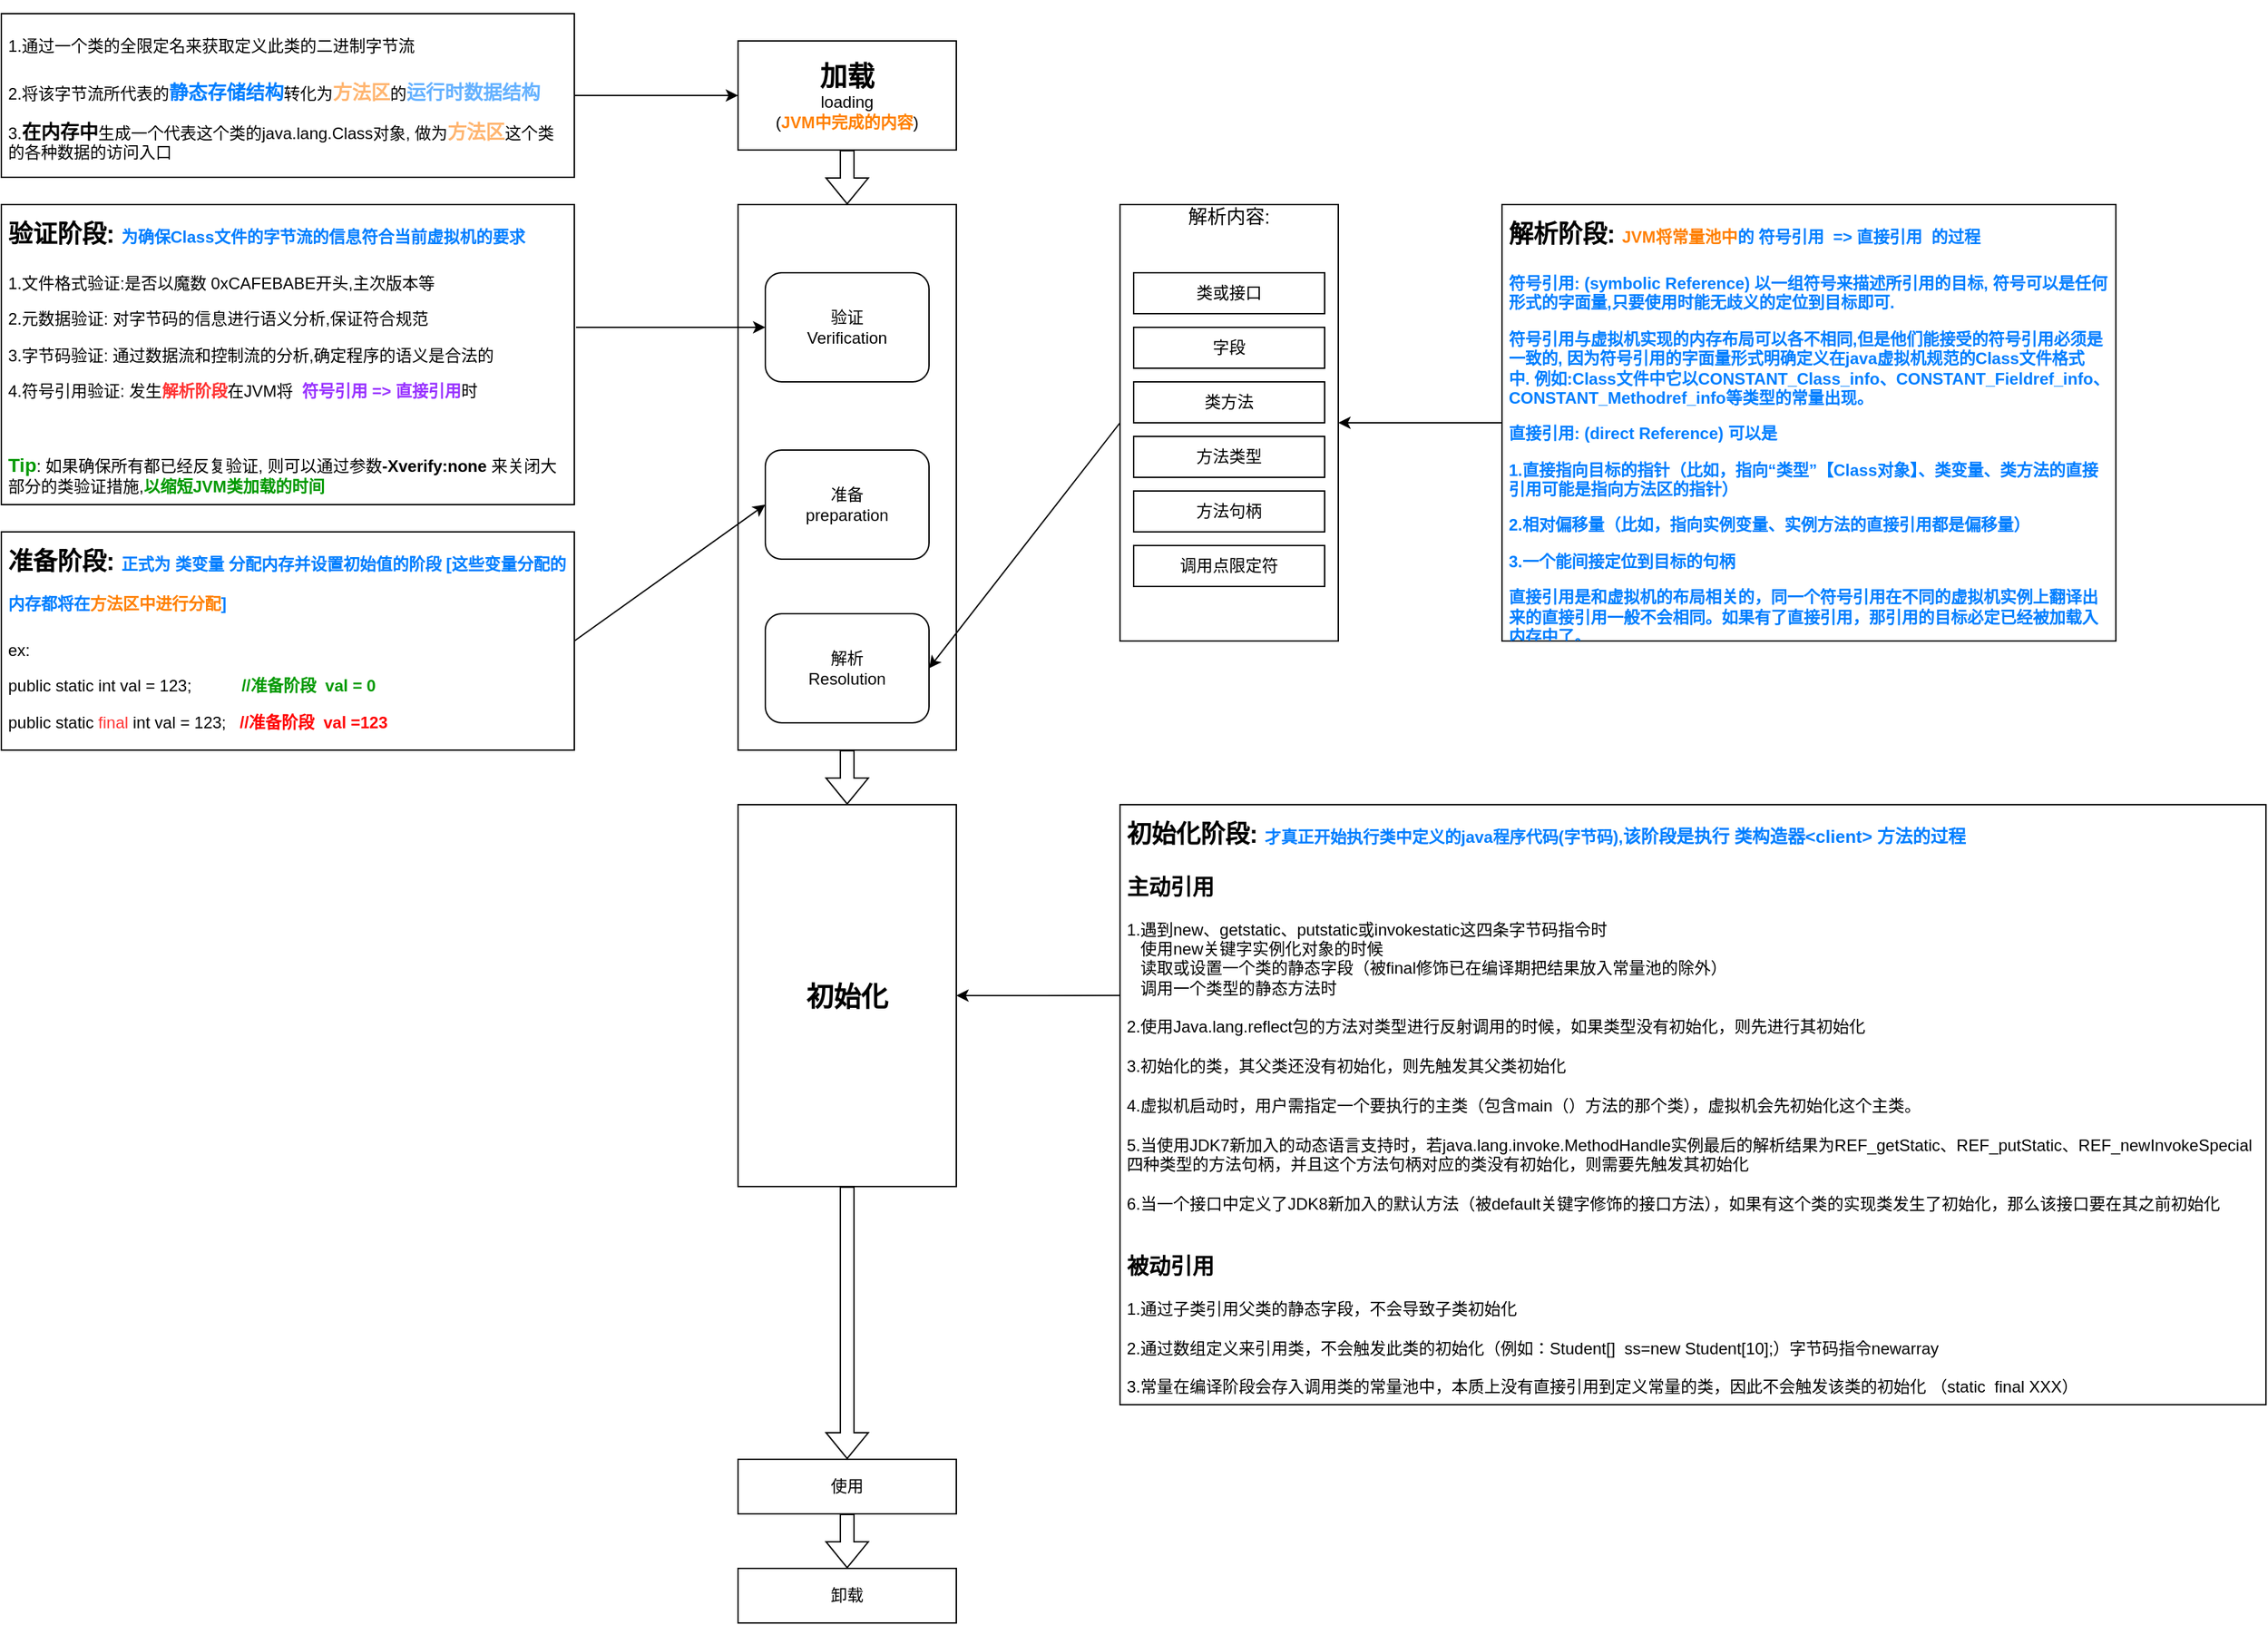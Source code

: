 <mxfile version="13.6.2" type="device"><diagram id="p9818HrjN_gHEI2ix3eD" name="类加载过程"><mxGraphModel dx="946" dy="680" grid="1" gridSize="10" guides="1" tooltips="1" connect="1" arrows="1" fold="1" page="1" pageScale="1" pageWidth="1920" pageHeight="1200" math="0" shadow="0"><root><mxCell id="0"/><mxCell id="1" parent="0"/><mxCell id="aizqTz0kQsFHf7_SPEHn-10" style="edgeStyle=orthogonalEdgeStyle;rounded=0;orthogonalLoop=1;jettySize=auto;html=1;exitX=0.5;exitY=1;exitDx=0;exitDy=0;entryX=0.5;entryY=0;entryDx=0;entryDy=0;shape=flexArrow;" edge="1" parent="1" source="aizqTz0kQsFHf7_SPEHn-1" target="aizqTz0kQsFHf7_SPEHn-2"><mxGeometry relative="1" as="geometry"/></mxCell><mxCell id="aizqTz0kQsFHf7_SPEHn-1" value="&lt;b&gt;&lt;font style=&quot;font-size: 20px&quot;&gt;加载&lt;br&gt;&lt;/font&gt;&lt;/b&gt;loading&lt;br&gt;(&lt;b&gt;&lt;font color=&quot;#ff8000&quot;&gt;JVM中完成的内容&lt;/font&gt;&lt;/b&gt;)" style="rounded=0;whiteSpace=wrap;html=1;" vertex="1" parent="1"><mxGeometry x="560" y="40" width="160" height="80" as="geometry"/></mxCell><mxCell id="aizqTz0kQsFHf7_SPEHn-11" style="edgeStyle=orthogonalEdgeStyle;shape=flexArrow;rounded=0;orthogonalLoop=1;jettySize=auto;html=1;exitX=0.5;exitY=1;exitDx=0;exitDy=0;entryX=0.5;entryY=0;entryDx=0;entryDy=0;" edge="1" parent="1" source="aizqTz0kQsFHf7_SPEHn-2" target="aizqTz0kQsFHf7_SPEHn-3"><mxGeometry relative="1" as="geometry"/></mxCell><mxCell id="aizqTz0kQsFHf7_SPEHn-2" value="&lt;b&gt;&lt;font style=&quot;font-size: 20px&quot;&gt;连接&lt;/font&gt;&lt;/b&gt;&lt;br&gt;&lt;br&gt;&lt;br&gt;&lt;br&gt;&lt;br&gt;&lt;br&gt;&lt;br&gt;&lt;br&gt;&lt;br&gt;&lt;br&gt;&lt;br&gt;&lt;br&gt;&lt;br&gt;&lt;br&gt;&lt;br&gt;&lt;br&gt;&lt;br&gt;&lt;br&gt;&lt;br&gt;" style="rounded=0;whiteSpace=wrap;html=1;" vertex="1" parent="1"><mxGeometry x="560" y="160" width="160" height="400" as="geometry"/></mxCell><mxCell id="aizqTz0kQsFHf7_SPEHn-12" style="edgeStyle=orthogonalEdgeStyle;shape=flexArrow;rounded=0;orthogonalLoop=1;jettySize=auto;html=1;exitX=0.5;exitY=1;exitDx=0;exitDy=0;entryX=0.5;entryY=0;entryDx=0;entryDy=0;" edge="1" parent="1" source="aizqTz0kQsFHf7_SPEHn-3" target="aizqTz0kQsFHf7_SPEHn-4"><mxGeometry relative="1" as="geometry"/></mxCell><mxCell id="aizqTz0kQsFHf7_SPEHn-3" value="&lt;font style=&quot;font-size: 20px&quot;&gt;&lt;b&gt;初始化&lt;/b&gt;&lt;/font&gt;" style="rounded=0;whiteSpace=wrap;html=1;" vertex="1" parent="1"><mxGeometry x="560" y="600" width="160" height="280" as="geometry"/></mxCell><mxCell id="aizqTz0kQsFHf7_SPEHn-13" style="edgeStyle=orthogonalEdgeStyle;shape=flexArrow;rounded=0;orthogonalLoop=1;jettySize=auto;html=1;exitX=0.5;exitY=1;exitDx=0;exitDy=0;entryX=0.5;entryY=0;entryDx=0;entryDy=0;" edge="1" parent="1" source="aizqTz0kQsFHf7_SPEHn-4" target="aizqTz0kQsFHf7_SPEHn-5"><mxGeometry relative="1" as="geometry"/></mxCell><mxCell id="aizqTz0kQsFHf7_SPEHn-4" value="使用" style="rounded=0;whiteSpace=wrap;html=1;" vertex="1" parent="1"><mxGeometry x="560" y="1080" width="160" height="40" as="geometry"/></mxCell><mxCell id="aizqTz0kQsFHf7_SPEHn-5" value="卸载" style="rounded=0;whiteSpace=wrap;html=1;" vertex="1" parent="1"><mxGeometry x="560" y="1160" width="160" height="40" as="geometry"/></mxCell><mxCell id="aizqTz0kQsFHf7_SPEHn-9" style="edgeStyle=orthogonalEdgeStyle;rounded=0;orthogonalLoop=1;jettySize=auto;html=1;exitX=1;exitY=0.5;exitDx=0;exitDy=0;entryX=0;entryY=0.5;entryDx=0;entryDy=0;" edge="1" parent="1" source="aizqTz0kQsFHf7_SPEHn-8" target="aizqTz0kQsFHf7_SPEHn-1"><mxGeometry relative="1" as="geometry"/></mxCell><mxCell id="aizqTz0kQsFHf7_SPEHn-8" value="&lt;h1&gt;&lt;font style=&quot;font-weight: normal ; line-height: 100% ; font-size: 12px&quot;&gt;1.通过一个类的全限定名来获取定义此类的二进制字节流&lt;/font&gt;&lt;/h1&gt;&lt;div&gt;&lt;font style=&quot;font-size: 12px ; font-weight: normal ; line-height: 100%&quot;&gt;2.将该字节流所代表的&lt;/font&gt;&lt;font style=&quot;line-height: 100%&quot; size=&quot;1&quot; color=&quot;#007fff&quot;&gt;&lt;b style=&quot;font-size: 14px&quot;&gt;静态存储结构&lt;/b&gt;&lt;/font&gt;&lt;font style=&quot;font-size: 12px ; font-weight: normal ; line-height: 100%&quot;&gt;转化为&lt;/font&gt;&lt;font style=&quot;line-height: 100%&quot; size=&quot;1&quot; color=&quot;#ffb570&quot;&gt;&lt;b style=&quot;font-size: 14px&quot;&gt;方法区&lt;/b&gt;&lt;/font&gt;&lt;font style=&quot;font-size: 12px ; font-weight: normal ; line-height: 100%&quot;&gt;的&lt;/font&gt;&lt;font style=&quot;line-height: 100% ; font-size: 14px&quot; color=&quot;#66b2ff&quot;&gt;&lt;b&gt;运行时数据结构&lt;/b&gt;&lt;/font&gt;&lt;/div&gt;&lt;div&gt;&lt;font style=&quot;font-size: 12px ; font-weight: normal ; line-height: 100%&quot;&gt;&lt;br&gt;&lt;/font&gt;&lt;/div&gt;&lt;div&gt;&lt;font style=&quot;font-size: 12px ; font-weight: normal ; line-height: 100%&quot;&gt;3.&lt;/font&gt;&lt;font style=&quot;line-height: 100%&quot; size=&quot;1&quot;&gt;&lt;b style=&quot;font-size: 14px&quot;&gt;在内存中&lt;/b&gt;&lt;/font&gt;&lt;font style=&quot;font-size: 12px ; font-weight: normal ; line-height: 100%&quot;&gt;生成一个代表这个类的java.lang.Class对象, 做为&lt;/font&gt;&lt;font style=&quot;line-height: 100%&quot; size=&quot;1&quot; color=&quot;#ffb570&quot;&gt;&lt;b style=&quot;font-size: 14px&quot;&gt;方法区&lt;/b&gt;&lt;/font&gt;&lt;font style=&quot;font-size: 12px ; font-weight: normal ; line-height: 100%&quot;&gt;这个类的各种数据的访问入口&lt;/font&gt;&lt;/div&gt;" style="text;html=1;spacing=5;spacingTop=-20;whiteSpace=wrap;overflow=hidden;rounded=0;fillColor=#ffffff;strokeColor=#000000;" vertex="1" parent="1"><mxGeometry x="20" y="20" width="420" height="120" as="geometry"/></mxCell><mxCell id="aizqTz0kQsFHf7_SPEHn-14" value="验证&lt;br&gt;Verification" style="rounded=1;whiteSpace=wrap;html=1;strokeColor=#000000;fillColor=#ffffff;" vertex="1" parent="1"><mxGeometry x="580" y="210" width="120" height="80" as="geometry"/></mxCell><mxCell id="aizqTz0kQsFHf7_SPEHn-15" value="准备&lt;br&gt;preparation" style="rounded=1;whiteSpace=wrap;html=1;strokeColor=#000000;fillColor=#ffffff;" vertex="1" parent="1"><mxGeometry x="580" y="340" width="120" height="80" as="geometry"/></mxCell><mxCell id="aizqTz0kQsFHf7_SPEHn-16" value="解析&lt;br&gt;Resolution" style="rounded=1;whiteSpace=wrap;html=1;strokeColor=#000000;fillColor=#ffffff;" vertex="1" parent="1"><mxGeometry x="580" y="460" width="120" height="80" as="geometry"/></mxCell><mxCell id="aizqTz0kQsFHf7_SPEHn-19" style="rounded=0;orthogonalLoop=1;jettySize=auto;html=1;exitX=1.003;exitY=0.409;exitDx=0;exitDy=0;exitPerimeter=0;" edge="1" parent="1" source="aizqTz0kQsFHf7_SPEHn-18" target="aizqTz0kQsFHf7_SPEHn-14"><mxGeometry relative="1" as="geometry"/></mxCell><mxCell id="aizqTz0kQsFHf7_SPEHn-18" value="&lt;h1&gt;&lt;font&gt;&lt;span style=&quot;font-size: 18px&quot;&gt;验证阶段: &lt;/span&gt;&lt;font style=&quot;font-size: 12px&quot; color=&quot;#007fff&quot;&gt;为确保Class文件的字节流的信息符合当前虚拟机的要求&lt;/font&gt;&lt;/font&gt;&lt;/h1&gt;&lt;p&gt;1.文件格式验证:是否以魔数 0xCAFEBABE开头,主次版本等&lt;/p&gt;&lt;p&gt;2.元数据验证: 对字节码的信息进行语义分析,保证符合规范&lt;/p&gt;&lt;p&gt;3.字节码验证: 通过数据流和控制流的分析,确定程序的语义是合法的&lt;/p&gt;&lt;p&gt;4.符号引用验证: 发生&lt;b&gt;&lt;font color=&quot;#ff3333&quot;&gt;解析阶段&lt;/font&gt;&lt;/b&gt;在JVM将&amp;nbsp; &lt;b&gt;&lt;font color=&quot;#9933ff&quot;&gt;符号引用 =&amp;gt; 直接引用&lt;/font&gt;&lt;/b&gt;时&lt;/p&gt;&lt;p&gt;&lt;br&gt;&lt;/p&gt;&lt;p&gt;&lt;b&gt;&lt;font style=&quot;font-size: 14px&quot; color=&quot;#009900&quot;&gt;Tip&lt;/font&gt;&lt;/b&gt;: 如果确保所有都已经反复验证, 则可以通过参数&lt;b&gt;-Xverify:none&lt;/b&gt; 来关闭大部分的类验证措施,&lt;b&gt;&lt;font color=&quot;#009900&quot;&gt;以缩短JVM类加载的时间&lt;/font&gt;&lt;/b&gt;&lt;/p&gt;" style="text;html=1;spacing=5;spacingTop=-20;whiteSpace=wrap;overflow=hidden;rounded=0;strokeColor=#000000;fillColor=#ffffff;" vertex="1" parent="1"><mxGeometry x="20" y="160" width="420" height="220" as="geometry"/></mxCell><mxCell id="aizqTz0kQsFHf7_SPEHn-21" style="edgeStyle=none;rounded=0;orthogonalLoop=1;jettySize=auto;html=1;exitX=1;exitY=0.5;exitDx=0;exitDy=0;entryX=0;entryY=0.5;entryDx=0;entryDy=0;" edge="1" parent="1" source="aizqTz0kQsFHf7_SPEHn-20" target="aizqTz0kQsFHf7_SPEHn-15"><mxGeometry relative="1" as="geometry"/></mxCell><mxCell id="aizqTz0kQsFHf7_SPEHn-20" value="&lt;h1&gt;&lt;font&gt;&lt;span style=&quot;font-size: 18px&quot;&gt;准备阶段: &lt;/span&gt;&lt;font style=&quot;font-size: 12px&quot; color=&quot;#007fff&quot;&gt;正式为 类变量 分配内存并设置初始值的阶段 [这些变量分配的内存都将在&lt;/font&gt;&lt;font style=&quot;font-size: 12px&quot; color=&quot;#ff8000&quot;&gt;方法区中进行分配&lt;/font&gt;&lt;font style=&quot;font-size: 12px&quot; color=&quot;#007fff&quot;&gt;]&lt;/font&gt;&lt;/font&gt;&lt;/h1&gt;&lt;p&gt;ex:&lt;/p&gt;&lt;p&gt;public static int val = 123;&amp;nbsp; &amp;nbsp; &amp;nbsp; &amp;nbsp; &amp;nbsp; &amp;nbsp;&lt;b&gt;&lt;font color=&quot;#009900&quot;&gt;//准备阶段&amp;nbsp; val = 0&lt;/font&gt;&lt;/b&gt;&lt;/p&gt;&lt;p&gt;public static &lt;font color=&quot;#ff3333&quot;&gt;final&lt;/font&gt; int val = 123;&amp;nbsp; &amp;nbsp;&lt;b&gt;&lt;font color=&quot;#ff0000&quot;&gt;//准备阶段&amp;nbsp; val =123&amp;nbsp;&amp;nbsp;&lt;/font&gt;&lt;/b&gt;&lt;/p&gt;" style="text;html=1;spacing=5;spacingTop=-20;whiteSpace=wrap;overflow=hidden;rounded=0;strokeColor=#000000;fillColor=#ffffff;" vertex="1" parent="1"><mxGeometry x="20" y="400" width="420" height="160" as="geometry"/></mxCell><mxCell id="aizqTz0kQsFHf7_SPEHn-23" style="edgeStyle=none;rounded=0;orthogonalLoop=1;jettySize=auto;html=1;exitX=0;exitY=0.5;exitDx=0;exitDy=0;entryX=1;entryY=0.5;entryDx=0;entryDy=0;" edge="1" parent="1" source="aizqTz0kQsFHf7_SPEHn-22" target="aizqTz0kQsFHf7_SPEHn-24"><mxGeometry relative="1" as="geometry"/></mxCell><mxCell id="aizqTz0kQsFHf7_SPEHn-22" value="&lt;h1&gt;&lt;font&gt;&lt;span style=&quot;font-size: 18px&quot;&gt;解析阶段: &lt;/span&gt;&lt;font style=&quot;font-size: 12px&quot; color=&quot;#ff8000&quot;&gt;JVM将常量池中&lt;/font&gt;&lt;font style=&quot;font-size: 12px&quot; color=&quot;#007fff&quot;&gt;的 符号引用&amp;nbsp; =&amp;gt; 直接引用&amp;nbsp; 的过程&lt;/font&gt;&lt;/font&gt;&lt;/h1&gt;&lt;p&gt;&lt;font color=&quot;#007fff&quot;&gt;&lt;b&gt;符号引用: (symbolic Reference) 以一组符号来描述所引用的目标, 符号可以是任何形式的字面量,只要使用时能无歧义的定位到目标即可.&lt;/b&gt;&lt;/font&gt;&lt;/p&gt;&lt;p&gt;&lt;font color=&quot;#007fff&quot;&gt;&lt;b&gt;符号引用与虚拟机实现的内存布局可以各不相同,但是他们能接受的符号引用必须是一致的, 因为符号引用的字面量形式明确定义在java虚拟机规范的Class文件格式中.&amp;nbsp;&lt;/b&gt;&lt;/font&gt;&lt;b style=&quot;color: rgb(0 , 127 , 255)&quot;&gt;例如:Class文件中它以CONSTANT_Class_info、CONSTANT_Fieldref_info、CONSTANT_Methodref_info等类型的常量出现。&lt;/b&gt;&lt;/p&gt;&lt;p&gt;&lt;b style=&quot;color: rgb(0 , 127 , 255)&quot;&gt;直接引用: (direct Reference)&amp;nbsp;&lt;/b&gt;&lt;b style=&quot;color: rgb(0 , 127 , 255)&quot;&gt;可以是&lt;/b&gt;&lt;br&gt;&lt;/p&gt;&lt;p&gt;&lt;font color=&quot;#007fff&quot;&gt;&lt;b&gt;1.直接指向目标的指针（比如，指向“类型”【Class对象】、类变量、类方法的直接引用可能是指向方法区的指针）&lt;/b&gt;&lt;/font&gt;&lt;/p&gt;&lt;p&gt;&lt;font color=&quot;#007fff&quot;&gt;&lt;b&gt;2.相对偏移量（比如，指向实例变量、实例方法的直接引用都是偏移量）&lt;/b&gt;&lt;/font&gt;&lt;/p&gt;&lt;p&gt;&lt;font color=&quot;#007fff&quot;&gt;&lt;b&gt;3.一个能间接定位到目标的句柄&lt;/b&gt;&lt;/font&gt;&lt;/p&gt;&lt;p&gt;&lt;/p&gt;&lt;p&gt;&lt;font color=&quot;#007fff&quot;&gt;&lt;b&gt;直接引用是和虚拟机的布局相关的，同一个符号引用在不同的虚拟机实例上翻译出来的直接引用一般不会相同。如果有了直接引用，那引用的目标必定已经被加载入内存中了。&lt;/b&gt;&lt;/font&gt;&lt;/p&gt;" style="text;html=1;spacing=5;spacingTop=-20;whiteSpace=wrap;overflow=hidden;rounded=0;strokeColor=#000000;fillColor=#ffffff;" vertex="1" parent="1"><mxGeometry x="1120" y="160" width="450" height="320" as="geometry"/></mxCell><mxCell id="aizqTz0kQsFHf7_SPEHn-25" style="edgeStyle=none;rounded=0;orthogonalLoop=1;jettySize=auto;html=1;exitX=0;exitY=0.5;exitDx=0;exitDy=0;entryX=1;entryY=0.5;entryDx=0;entryDy=0;" edge="1" parent="1" source="aizqTz0kQsFHf7_SPEHn-24" target="aizqTz0kQsFHf7_SPEHn-16"><mxGeometry relative="1" as="geometry"/></mxCell><mxCell id="aizqTz0kQsFHf7_SPEHn-24" value="&lt;div&gt;&lt;span style=&quot;font-size: 14px&quot;&gt;解析内容:&lt;/span&gt;&lt;/div&gt;&lt;div&gt;&lt;span style=&quot;font-size: 14px&quot;&gt;&lt;br&gt;&lt;/span&gt;&lt;/div&gt;&lt;div&gt;&lt;span style=&quot;font-size: 14px&quot;&gt;&lt;br&gt;&lt;/span&gt;&lt;/div&gt;&lt;div&gt;&lt;span style=&quot;font-size: 14px&quot;&gt;&lt;br&gt;&lt;/span&gt;&lt;/div&gt;&lt;div&gt;&lt;span style=&quot;font-size: 14px&quot;&gt;&lt;br&gt;&lt;/span&gt;&lt;/div&gt;&lt;div&gt;&lt;span style=&quot;font-size: 14px&quot;&gt;&lt;br&gt;&lt;/span&gt;&lt;/div&gt;&lt;div&gt;&lt;span style=&quot;font-size: 14px&quot;&gt;&lt;br&gt;&lt;/span&gt;&lt;/div&gt;&lt;div&gt;&lt;span style=&quot;font-size: 14px&quot;&gt;&lt;br&gt;&lt;/span&gt;&lt;/div&gt;&lt;div&gt;&lt;span style=&quot;font-size: 14px&quot;&gt;&lt;br&gt;&lt;/span&gt;&lt;/div&gt;&lt;div&gt;&lt;span style=&quot;font-size: 14px&quot;&gt;&lt;br&gt;&lt;/span&gt;&lt;/div&gt;&lt;div&gt;&lt;span style=&quot;font-size: 14px&quot;&gt;&lt;br&gt;&lt;/span&gt;&lt;/div&gt;&lt;div&gt;&lt;span style=&quot;font-size: 14px&quot;&gt;&lt;br&gt;&lt;/span&gt;&lt;/div&gt;&lt;div&gt;&lt;span style=&quot;font-size: 14px&quot;&gt;&lt;br&gt;&lt;/span&gt;&lt;/div&gt;&lt;div&gt;&lt;span style=&quot;font-size: 14px&quot;&gt;&lt;br&gt;&lt;/span&gt;&lt;/div&gt;&lt;div&gt;&lt;span style=&quot;font-size: 14px&quot;&gt;&lt;br&gt;&lt;/span&gt;&lt;/div&gt;&lt;div&gt;&lt;span style=&quot;font-size: 14px&quot;&gt;&lt;br&gt;&lt;/span&gt;&lt;/div&gt;&lt;div&gt;&lt;span style=&quot;font-size: 14px&quot;&gt;&lt;br&gt;&lt;/span&gt;&lt;/div&gt;&lt;div&gt;&lt;span style=&quot;font-size: 14px&quot;&gt;&lt;br&gt;&lt;/span&gt;&lt;/div&gt;&lt;div&gt;&lt;span style=&quot;font-size: 14px&quot;&gt;&lt;br&gt;&lt;/span&gt;&lt;/div&gt;" style="rounded=0;whiteSpace=wrap;html=1;strokeColor=#000000;fillColor=#ffffff;align=center;" vertex="1" parent="1"><mxGeometry x="840" y="160" width="160" height="320" as="geometry"/></mxCell><mxCell id="aizqTz0kQsFHf7_SPEHn-26" value="&lt;span style=&quot;text-align: left&quot;&gt;类或接口&lt;/span&gt;" style="rounded=0;whiteSpace=wrap;html=1;strokeColor=#000000;fillColor=#ffffff;" vertex="1" parent="1"><mxGeometry x="850" y="210" width="140" height="30" as="geometry"/></mxCell><mxCell id="aizqTz0kQsFHf7_SPEHn-27" value="&lt;span style=&quot;text-align: left&quot;&gt;字段&lt;/span&gt;" style="rounded=0;whiteSpace=wrap;html=1;strokeColor=#000000;fillColor=#ffffff;" vertex="1" parent="1"><mxGeometry x="850" y="250" width="140" height="30" as="geometry"/></mxCell><mxCell id="aizqTz0kQsFHf7_SPEHn-28" value="&lt;span style=&quot;text-align: left&quot;&gt;类方法&lt;/span&gt;" style="rounded=0;whiteSpace=wrap;html=1;strokeColor=#000000;fillColor=#ffffff;" vertex="1" parent="1"><mxGeometry x="850" y="290" width="140" height="30" as="geometry"/></mxCell><mxCell id="aizqTz0kQsFHf7_SPEHn-29" value="&lt;span style=&quot;text-align: left&quot;&gt;方法类型&lt;/span&gt;" style="rounded=0;whiteSpace=wrap;html=1;strokeColor=#000000;fillColor=#ffffff;" vertex="1" parent="1"><mxGeometry x="850" y="330" width="140" height="30" as="geometry"/></mxCell><mxCell id="aizqTz0kQsFHf7_SPEHn-30" value="&lt;span style=&quot;text-align: left&quot;&gt;方法句柄&lt;/span&gt;" style="rounded=0;whiteSpace=wrap;html=1;strokeColor=#000000;fillColor=#ffffff;" vertex="1" parent="1"><mxGeometry x="850" y="370" width="140" height="30" as="geometry"/></mxCell><mxCell id="aizqTz0kQsFHf7_SPEHn-31" value="&lt;span style=&quot;text-align: left&quot;&gt;调用点限定符&lt;/span&gt;" style="rounded=0;whiteSpace=wrap;html=1;strokeColor=#000000;fillColor=#ffffff;" vertex="1" parent="1"><mxGeometry x="850" y="410" width="140" height="30" as="geometry"/></mxCell><mxCell id="aizqTz0kQsFHf7_SPEHn-33" style="edgeStyle=none;rounded=0;orthogonalLoop=1;jettySize=auto;html=1;exitX=0;exitY=0.318;exitDx=0;exitDy=0;entryX=1;entryY=0.5;entryDx=0;entryDy=0;exitPerimeter=0;" edge="1" parent="1" source="aizqTz0kQsFHf7_SPEHn-32" target="aizqTz0kQsFHf7_SPEHn-3"><mxGeometry relative="1" as="geometry"/></mxCell><mxCell id="aizqTz0kQsFHf7_SPEHn-32" value="&lt;h1&gt;&lt;font&gt;&lt;span style=&quot;font-size: 18px&quot;&gt;初始化阶段: &lt;/span&gt;&lt;font color=&quot;#007fff&quot;&gt;&lt;span style=&quot;font-size: 12px&quot;&gt;才真正开始执行类中定义的java程序代码(字节码),&lt;/span&gt;&lt;/font&gt;&lt;/font&gt;&lt;b style=&quot;color: rgb(0 , 127 , 255) ; font-size: 13px&quot;&gt;该阶段是执行 类构造器&amp;lt;client&amp;gt; 方法的过程&lt;/b&gt;&lt;/h1&gt;&lt;div&gt;&lt;span&gt;&lt;b&gt;&lt;font style=&quot;font-size: 16px&quot;&gt;主动引用&lt;/font&gt;&lt;/b&gt;&lt;/span&gt;&lt;br&gt;&lt;/div&gt;&lt;div&gt;&lt;div&gt;&lt;br&gt;&lt;/div&gt;&lt;div&gt;1.遇到new、getstatic、putstatic或invokestatic这四条字节码指令时&lt;/div&gt;&lt;div&gt;&lt;span&gt;&amp;nbsp; &amp;nbsp;使用new关键字实例化对象的时候&lt;/span&gt;&lt;br&gt;&lt;/div&gt;&lt;div&gt;&lt;span&gt;&amp;nbsp; &amp;nbsp;读取或设置一个类的静态字段（被final修饰已在编译期把结果放入常量池的除外）　　　　&lt;/span&gt;&lt;br&gt;&lt;/div&gt;&lt;div&gt;&lt;span&gt;&amp;nbsp; &amp;nbsp;调用一个类型的静态方法时&lt;/span&gt;&lt;br&gt;&lt;/div&gt;&lt;div&gt;&lt;br&gt;&lt;/div&gt;&lt;div&gt;2.使用Java.lang.reflect包的方法对类型进行反射调用的时候，如果类型没有初始化，则先进行其初始化&lt;/div&gt;&lt;div&gt;&lt;br&gt;&lt;/div&gt;&lt;div&gt;3.初始化的类，其父类还没有初始化，则先触发其父类初始化&lt;/div&gt;&lt;div&gt;&lt;br&gt;&lt;/div&gt;&lt;div&gt;4.虚拟机启动时，用户需指定一个要执行的主类（包含main（）方法的那个类），虚拟机会先初始化这个主类。&lt;/div&gt;&lt;div&gt;&lt;br&gt;&lt;/div&gt;&lt;div&gt;5.当使用JDK7新加入的动态语言支持时，若java.lang.invoke.MethodHandle实例最后的解析结果为REF_getStatic、REF_putStatic、REF_newInvokeSpecial四种类型的方法句柄，并且这个方法句柄对应的类没有初始化，则需要先触发其初始化&lt;/div&gt;&lt;div&gt;&lt;br&gt;&lt;/div&gt;&lt;div&gt;6.当一个接口中定义了JDK8新加入的默认方法（被default关键字修饰的接口方法），如果有这个类的实现类发生了初始化，那么该接口要在其之前初始化&lt;/div&gt;&lt;div&gt;&lt;br&gt;&lt;/div&gt;&lt;div&gt;&lt;br&gt;&lt;/div&gt;&lt;div&gt;&lt;b&gt;&lt;font style=&quot;font-size: 16px&quot;&gt;被动引用&lt;/font&gt;&lt;/b&gt;&lt;/div&gt;&lt;div&gt;&lt;br&gt;&lt;/div&gt;&lt;div&gt;1.通过子类引用父类的静态字段，不会导致子类初始化&lt;/div&gt;&lt;div&gt;&lt;br&gt;&lt;/div&gt;&lt;div&gt;2.通过数组定义来引用类，不会触发此类的初始化（例如：Student[]&amp;nbsp; ss=new Student[10];）字节码指令newarray&lt;/div&gt;&lt;div&gt;&lt;br&gt;&lt;/div&gt;&lt;div&gt;3.常量在编译阶段会存入调用类的常量池中，本质上没有直接引用到定义常量的类，因此不会触发该类的初始化 （static&amp;nbsp; final XXX）&lt;/div&gt;&lt;/div&gt;" style="text;html=1;spacing=5;spacingTop=-20;whiteSpace=wrap;overflow=hidden;rounded=0;strokeColor=#000000;fillColor=#ffffff;" vertex="1" parent="1"><mxGeometry x="840" y="600" width="840" height="440" as="geometry"/></mxCell></root></mxGraphModel></diagram></mxfile>